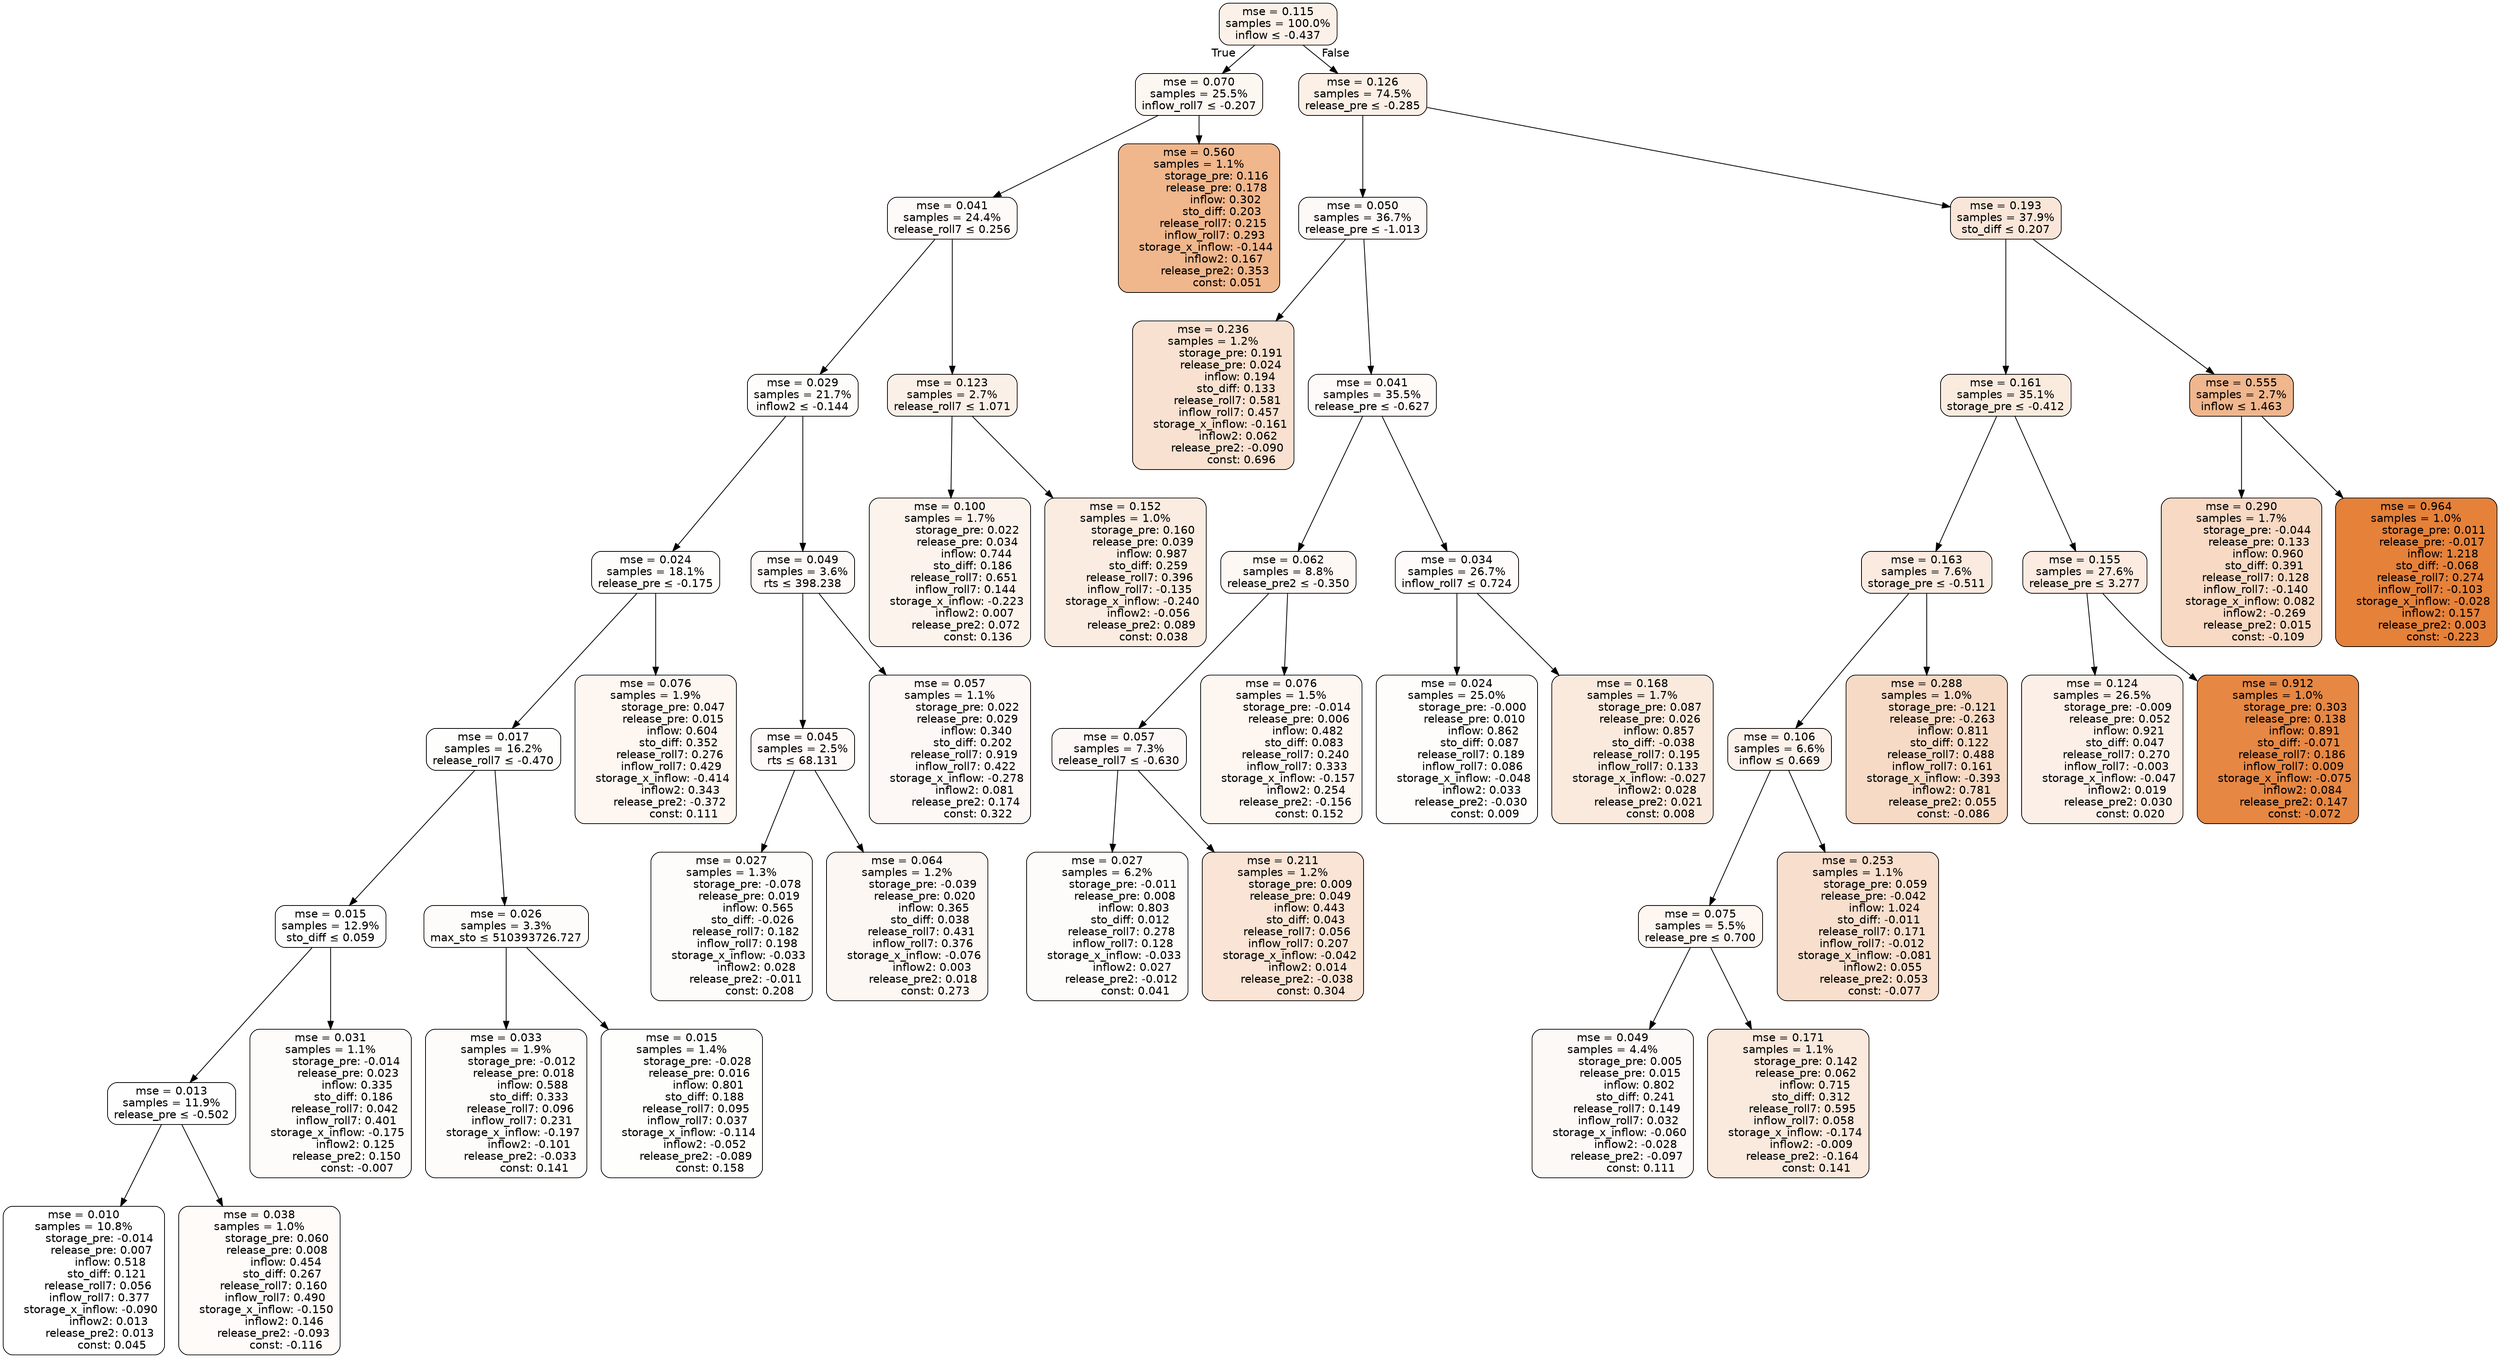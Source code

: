 digraph tree {
bgcolor="transparent"
node [shape=rectangle, style="filled, rounded", color="black", fontname=helvetica] ;
edge [fontname=helvetica] ;
	"0" [label="mse = 0.115
samples = 100.0%
inflow &le; -0.437", fillcolor="#fcf1e9"]
	"1" [label="mse = 0.070
samples = 25.5%
inflow_roll7 &le; -0.207", fillcolor="#fdf7f2"]
	"2" [label="mse = 0.041
samples = 24.4%
release_roll7 &le; 0.256", fillcolor="#fefaf8"]
	"3" [label="mse = 0.029
samples = 21.7%
inflow2 &le; -0.144", fillcolor="#fefcfb"]
	"4" [label="mse = 0.024
samples = 18.1%
release_pre &le; -0.175", fillcolor="#fefdfc"]
	"5" [label="mse = 0.017
samples = 16.2%
release_roll7 &le; -0.470", fillcolor="#fefefd"]
	"6" [label="mse = 0.015
samples = 12.9%
sto_diff &le; 0.059", fillcolor="#fefefe"]
	"7" [label="mse = 0.013
samples = 11.9%
release_pre &le; -0.502", fillcolor="#fefefe"]
	"8" [label="mse = 0.010
samples = 10.8%
         storage_pre: -0.014
          release_pre: 0.007
               inflow: 0.518
             sto_diff: 0.121
        release_roll7: 0.056
         inflow_roll7: 0.377
    storage_x_inflow: -0.090
              inflow2: 0.013
         release_pre2: 0.013
                const: 0.045", fillcolor="#ffffff"]
	"9" [label="mse = 0.038
samples = 1.0%
          storage_pre: 0.060
          release_pre: 0.008
               inflow: 0.454
             sto_diff: 0.267
        release_roll7: 0.160
         inflow_roll7: 0.490
    storage_x_inflow: -0.150
              inflow2: 0.146
        release_pre2: -0.093
               const: -0.116", fillcolor="#fefbf9"]
	"10" [label="mse = 0.031
samples = 1.1%
         storage_pre: -0.014
          release_pre: 0.023
               inflow: 0.335
             sto_diff: 0.186
        release_roll7: 0.042
         inflow_roll7: 0.401
    storage_x_inflow: -0.175
              inflow2: 0.125
         release_pre2: 0.150
               const: -0.007", fillcolor="#fefcfa"]
	"11" [label="mse = 0.026
samples = 3.3%
max_sto &le; 510393726.727", fillcolor="#fefcfb"]
	"12" [label="mse = 0.033
samples = 1.9%
         storage_pre: -0.012
          release_pre: 0.018
               inflow: 0.588
             sto_diff: 0.333
        release_roll7: 0.096
         inflow_roll7: 0.231
    storage_x_inflow: -0.197
             inflow2: -0.101
        release_pre2: -0.033
                const: 0.141", fillcolor="#fefcfa"]
	"13" [label="mse = 0.015
samples = 1.4%
         storage_pre: -0.028
          release_pre: 0.016
               inflow: 0.801
             sto_diff: 0.188
        release_roll7: 0.095
         inflow_roll7: 0.037
    storage_x_inflow: -0.114
             inflow2: -0.052
        release_pre2: -0.089
                const: 0.158", fillcolor="#fefefd"]
	"14" [label="mse = 0.076
samples = 1.9%
          storage_pre: 0.047
          release_pre: 0.015
               inflow: 0.604
             sto_diff: 0.352
        release_roll7: 0.276
         inflow_roll7: 0.429
    storage_x_inflow: -0.414
              inflow2: 0.343
        release_pre2: -0.372
                const: 0.111", fillcolor="#fdf6f1"]
	"15" [label="mse = 0.049
samples = 3.6%
rts &le; 398.238", fillcolor="#fdf9f6"]
	"16" [label="mse = 0.045
samples = 2.5%
rts &le; 68.131", fillcolor="#fefaf7"]
	"17" [label="mse = 0.027
samples = 1.3%
         storage_pre: -0.078
          release_pre: 0.019
               inflow: 0.565
            sto_diff: -0.026
        release_roll7: 0.182
         inflow_roll7: 0.198
    storage_x_inflow: -0.033
              inflow2: 0.028
        release_pre2: -0.011
                const: 0.208", fillcolor="#fefcfb"]
	"18" [label="mse = 0.064
samples = 1.2%
         storage_pre: -0.039
          release_pre: 0.020
               inflow: 0.365
             sto_diff: 0.038
        release_roll7: 0.431
         inflow_roll7: 0.376
    storage_x_inflow: -0.076
              inflow2: 0.003
         release_pre2: 0.018
                const: 0.273", fillcolor="#fdf7f3"]
	"19" [label="mse = 0.057
samples = 1.1%
          storage_pre: 0.022
          release_pre: 0.029
               inflow: 0.340
             sto_diff: 0.202
        release_roll7: 0.919
         inflow_roll7: 0.422
    storage_x_inflow: -0.278
              inflow2: 0.081
         release_pre2: 0.174
                const: 0.322", fillcolor="#fdf8f5"]
	"20" [label="mse = 0.123
samples = 2.7%
release_roll7 &le; 1.071", fillcolor="#fbf0e7"]
	"21" [label="mse = 0.100
samples = 1.7%
          storage_pre: 0.022
          release_pre: 0.034
               inflow: 0.744
             sto_diff: 0.186
        release_roll7: 0.651
         inflow_roll7: 0.144
    storage_x_inflow: -0.223
              inflow2: 0.007
         release_pre2: 0.072
                const: 0.136", fillcolor="#fcf3ec"]
	"22" [label="mse = 0.152
samples = 1.0%
          storage_pre: 0.160
          release_pre: 0.039
               inflow: 0.987
             sto_diff: 0.259
        release_roll7: 0.396
        inflow_roll7: -0.135
    storage_x_inflow: -0.240
             inflow2: -0.056
         release_pre2: 0.089
                const: 0.038", fillcolor="#fbece1"]
	"23" [label="mse = 0.560
samples = 1.1%
          storage_pre: 0.116
          release_pre: 0.178
               inflow: 0.302
             sto_diff: 0.203
        release_roll7: 0.215
         inflow_roll7: 0.293
    storage_x_inflow: -0.144
              inflow2: 0.167
         release_pre2: 0.353
                const: 0.051", fillcolor="#f0b68c"]
	"24" [label="mse = 0.126
samples = 74.5%
release_pre &le; -0.285", fillcolor="#fbefe6"]
	"25" [label="mse = 0.050
samples = 36.7%
release_pre &le; -1.013", fillcolor="#fdf9f6"]
	"26" [label="mse = 0.236
samples = 1.2%
          storage_pre: 0.191
          release_pre: 0.024
               inflow: 0.194
             sto_diff: 0.133
        release_roll7: 0.581
         inflow_roll7: 0.457
    storage_x_inflow: -0.161
              inflow2: 0.062
        release_pre2: -0.090
                const: 0.696", fillcolor="#f8e1d0"]
	"27" [label="mse = 0.041
samples = 35.5%
release_pre &le; -0.627", fillcolor="#fefaf8"]
	"28" [label="mse = 0.062
samples = 8.8%
release_pre2 &le; -0.350", fillcolor="#fdf8f4"]
	"29" [label="mse = 0.057
samples = 7.3%
release_roll7 &le; -0.630", fillcolor="#fdf8f5"]
	"30" [label="mse = 0.027
samples = 6.2%
         storage_pre: -0.011
          release_pre: 0.008
               inflow: 0.803
             sto_diff: 0.012
        release_roll7: 0.278
         inflow_roll7: 0.128
    storage_x_inflow: -0.033
              inflow2: 0.027
        release_pre2: -0.012
                const: 0.041", fillcolor="#fefcfb"]
	"31" [label="mse = 0.211
samples = 1.2%
          storage_pre: 0.009
          release_pre: 0.049
               inflow: 0.443
             sto_diff: 0.043
        release_roll7: 0.056
         inflow_roll7: 0.207
    storage_x_inflow: -0.042
              inflow2: 0.014
        release_pre2: -0.038
                const: 0.304", fillcolor="#f9e4d5"]
	"32" [label="mse = 0.076
samples = 1.5%
         storage_pre: -0.014
          release_pre: 0.006
               inflow: 0.482
             sto_diff: 0.083
        release_roll7: 0.240
         inflow_roll7: 0.333
    storage_x_inflow: -0.157
              inflow2: 0.254
        release_pre2: -0.156
                const: 0.152", fillcolor="#fdf6f1"]
	"33" [label="mse = 0.034
samples = 26.7%
inflow_roll7 &le; 0.724", fillcolor="#fefbfa"]
	"34" [label="mse = 0.024
samples = 25.0%
         storage_pre: -0.000
          release_pre: 0.010
               inflow: 0.862
             sto_diff: 0.087
        release_roll7: 0.189
         inflow_roll7: 0.086
    storage_x_inflow: -0.048
              inflow2: 0.033
        release_pre2: -0.030
                const: 0.009", fillcolor="#fefdfc"]
	"35" [label="mse = 0.168
samples = 1.7%
          storage_pre: 0.087
          release_pre: 0.026
               inflow: 0.857
            sto_diff: -0.038
        release_roll7: 0.195
         inflow_roll7: 0.133
    storage_x_inflow: -0.027
              inflow2: 0.028
         release_pre2: 0.021
                const: 0.008", fillcolor="#faeade"]
	"36" [label="mse = 0.193
samples = 37.9%
sto_diff &le; 0.207", fillcolor="#fae6d9"]
	"37" [label="mse = 0.161
samples = 35.1%
storage_pre &le; -0.412", fillcolor="#faebdf"]
	"38" [label="mse = 0.163
samples = 7.6%
storage_pre &le; -0.511", fillcolor="#faeadf"]
	"39" [label="mse = 0.106
samples = 6.6%
inflow &le; 0.669", fillcolor="#fcf2eb"]
	"40" [label="mse = 0.075
samples = 5.5%
release_pre &le; 0.700", fillcolor="#fdf6f1"]
	"41" [label="mse = 0.049
samples = 4.4%
          storage_pre: 0.005
          release_pre: 0.015
               inflow: 0.802
             sto_diff: 0.241
        release_roll7: 0.149
         inflow_roll7: 0.032
    storage_x_inflow: -0.060
             inflow2: -0.028
        release_pre2: -0.097
                const: 0.111", fillcolor="#fdf9f6"]
	"42" [label="mse = 0.171
samples = 1.1%
          storage_pre: 0.142
          release_pre: 0.062
               inflow: 0.715
             sto_diff: 0.312
        release_roll7: 0.595
         inflow_roll7: 0.058
    storage_x_inflow: -0.174
             inflow2: -0.009
        release_pre2: -0.164
                const: 0.141", fillcolor="#fae9dd"]
	"43" [label="mse = 0.253
samples = 1.1%
          storage_pre: 0.059
         release_pre: -0.042
               inflow: 1.024
            sto_diff: -0.011
        release_roll7: 0.171
        inflow_roll7: -0.012
    storage_x_inflow: -0.081
              inflow2: 0.055
         release_pre2: 0.053
               const: -0.077", fillcolor="#f8decc"]
	"44" [label="mse = 0.288
samples = 1.0%
         storage_pre: -0.121
         release_pre: -0.263
               inflow: 0.811
             sto_diff: 0.122
        release_roll7: 0.488
         inflow_roll7: 0.161
    storage_x_inflow: -0.393
              inflow2: 0.781
         release_pre2: 0.055
               const: -0.086", fillcolor="#f7dac5"]
	"45" [label="mse = 0.155
samples = 27.6%
release_pre &le; 3.277", fillcolor="#fbebe0"]
	"46" [label="mse = 0.124
samples = 26.5%
         storage_pre: -0.009
          release_pre: 0.052
               inflow: 0.921
             sto_diff: 0.047
        release_roll7: 0.270
        inflow_roll7: -0.003
    storage_x_inflow: -0.047
              inflow2: 0.019
         release_pre2: 0.030
                const: 0.020", fillcolor="#fbefe7"]
	"47" [label="mse = 0.912
samples = 1.0%
          storage_pre: 0.303
          release_pre: 0.138
               inflow: 0.891
            sto_diff: -0.071
        release_roll7: 0.186
         inflow_roll7: 0.009
    storage_x_inflow: -0.075
              inflow2: 0.084
         release_pre2: 0.147
               const: -0.072", fillcolor="#e68743"]
	"48" [label="mse = 0.555
samples = 2.7%
inflow &le; 1.463", fillcolor="#f0b68d"]
	"49" [label="mse = 0.290
samples = 1.7%
         storage_pre: -0.044
          release_pre: 0.133
               inflow: 0.960
             sto_diff: 0.391
        release_roll7: 0.128
        inflow_roll7: -0.140
     storage_x_inflow: 0.082
             inflow2: -0.269
         release_pre2: 0.015
               const: -0.109", fillcolor="#f7d9c4"]
	"50" [label="mse = 0.964
samples = 1.0%
          storage_pre: 0.011
         release_pre: -0.017
               inflow: 1.218
            sto_diff: -0.068
        release_roll7: 0.274
        inflow_roll7: -0.103
    storage_x_inflow: -0.028
              inflow2: 0.157
         release_pre2: 0.003
               const: -0.223", fillcolor="#e58139"]

	"0" -> "1" [labeldistance=2.5, labelangle=45, headlabel="True"]
	"1" -> "2"
	"2" -> "3"
	"3" -> "4"
	"4" -> "5"
	"5" -> "6"
	"6" -> "7"
	"7" -> "8"
	"7" -> "9"
	"6" -> "10"
	"5" -> "11"
	"11" -> "12"
	"11" -> "13"
	"4" -> "14"
	"3" -> "15"
	"15" -> "16"
	"16" -> "17"
	"16" -> "18"
	"15" -> "19"
	"2" -> "20"
	"20" -> "21"
	"20" -> "22"
	"1" -> "23"
	"0" -> "24" [labeldistance=2.5, labelangle=-45, headlabel="False"]
	"24" -> "25"
	"25" -> "26"
	"25" -> "27"
	"27" -> "28"
	"28" -> "29"
	"29" -> "30"
	"29" -> "31"
	"28" -> "32"
	"27" -> "33"
	"33" -> "34"
	"33" -> "35"
	"24" -> "36"
	"36" -> "37"
	"37" -> "38"
	"38" -> "39"
	"39" -> "40"
	"40" -> "41"
	"40" -> "42"
	"39" -> "43"
	"38" -> "44"
	"37" -> "45"
	"45" -> "46"
	"45" -> "47"
	"36" -> "48"
	"48" -> "49"
	"48" -> "50"
}
